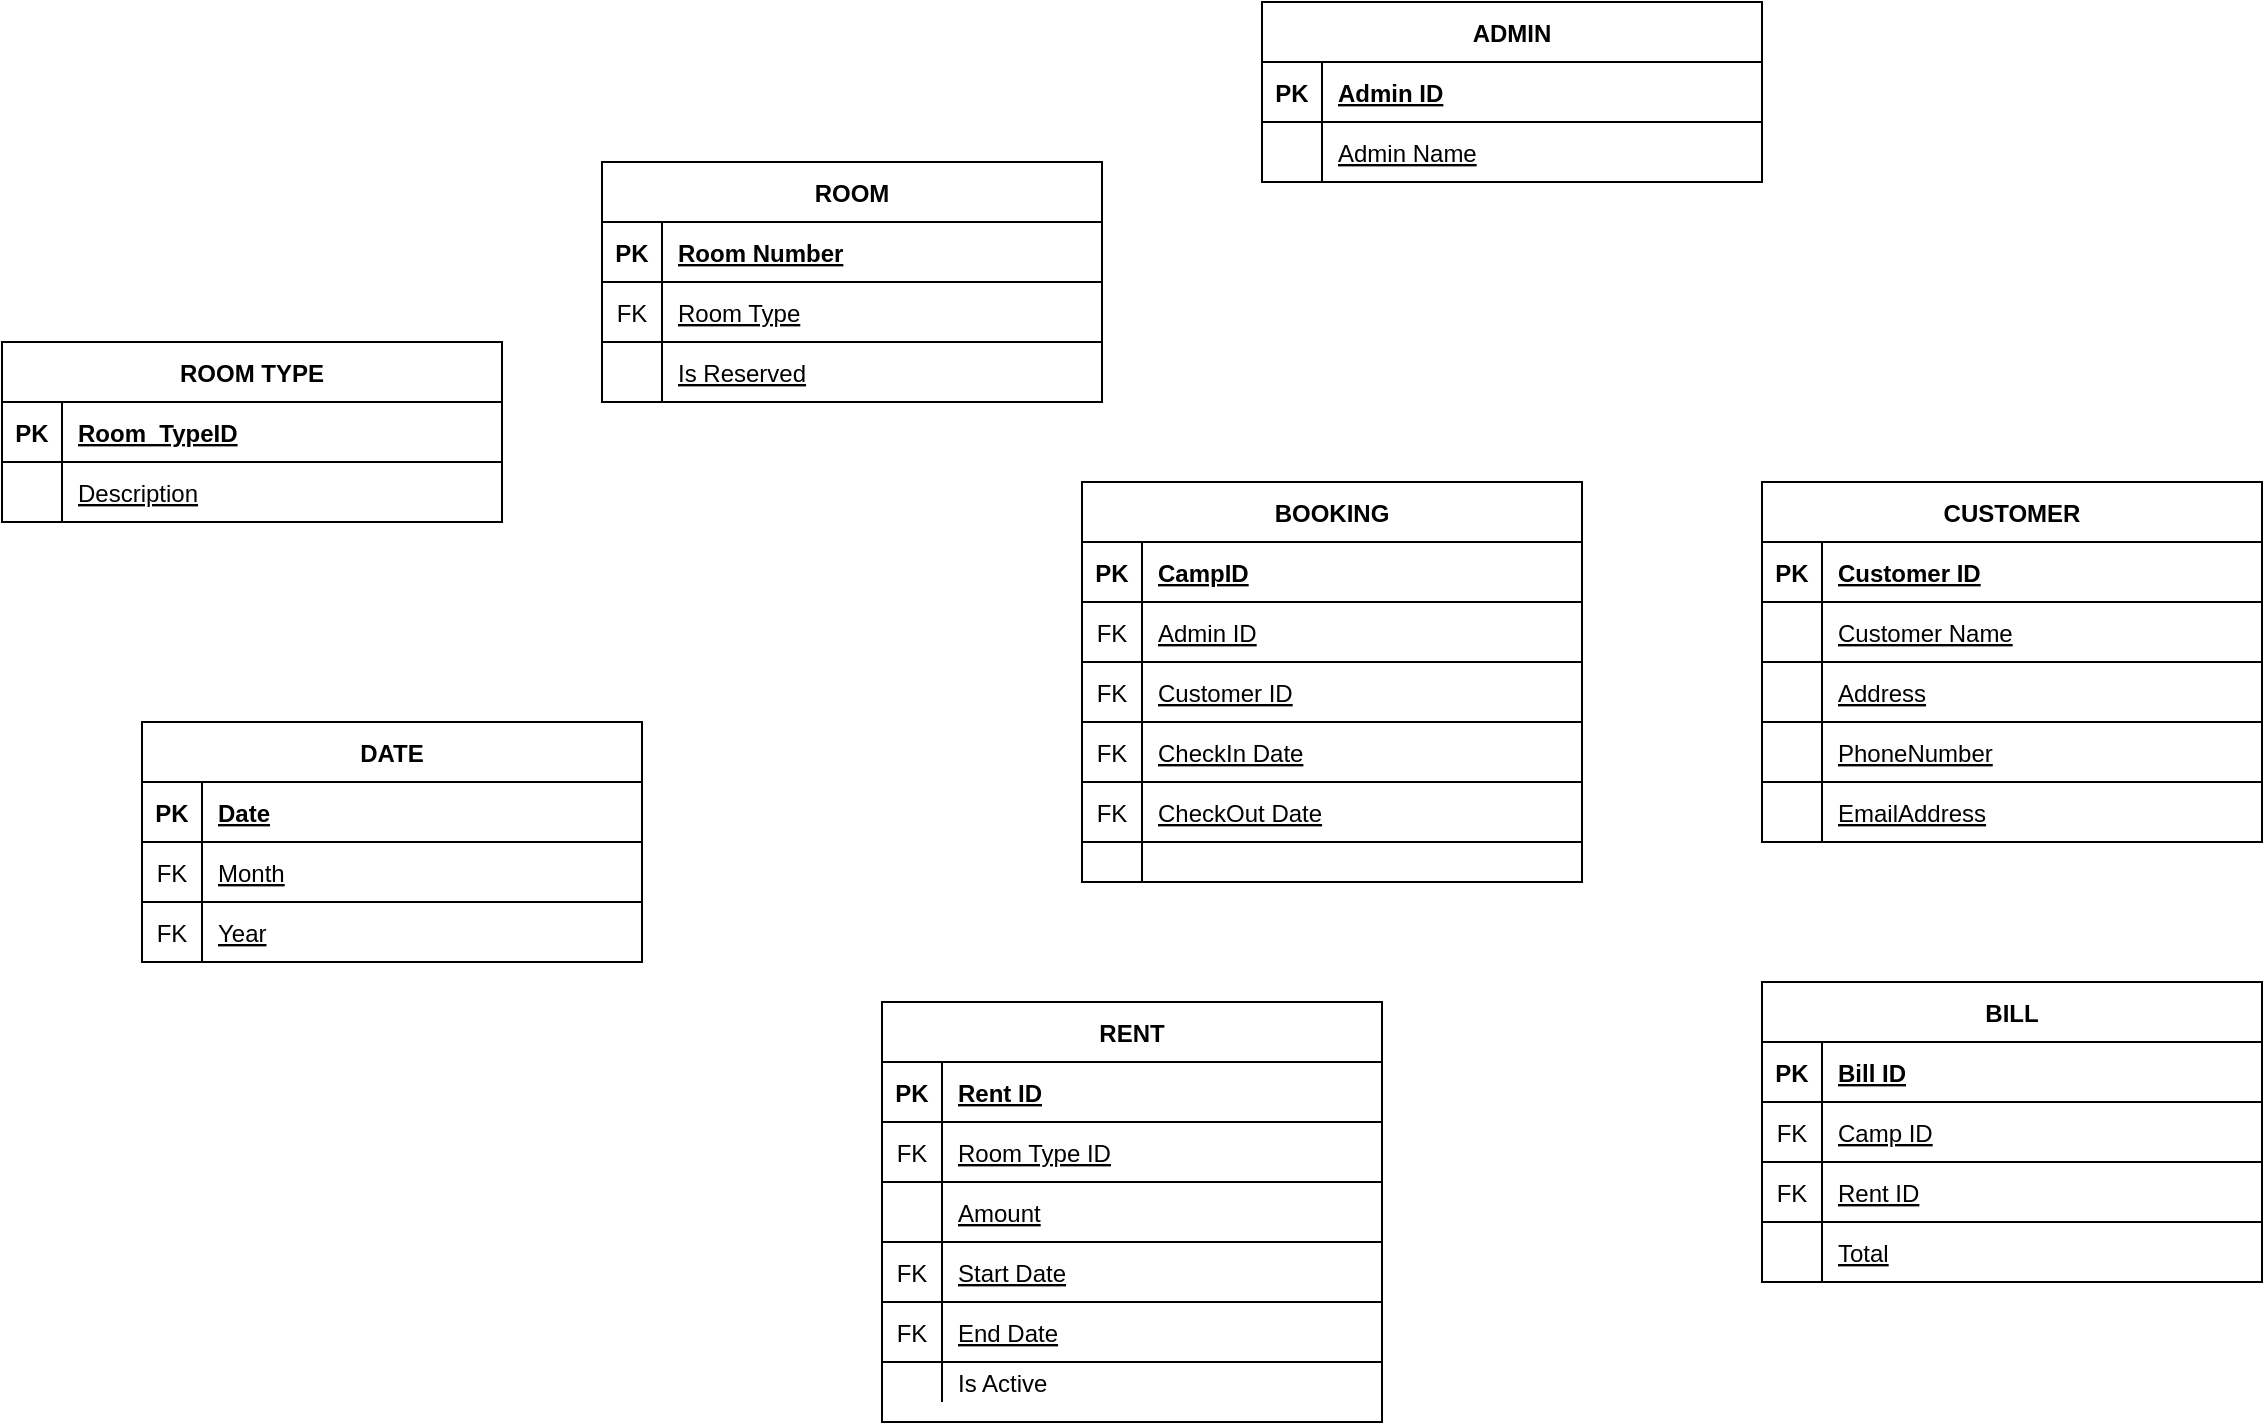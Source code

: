 <mxfile version="14.9.8" type="github">
  <diagram id="R2lEEEUBdFMjLlhIrx00" name="Page-1">
    <mxGraphModel dx="1357" dy="1771" grid="1" gridSize="10" guides="1" tooltips="1" connect="1" arrows="1" fold="1" page="1" pageScale="1" pageWidth="850" pageHeight="1100" math="0" shadow="0" extFonts="Permanent Marker^https://fonts.googleapis.com/css?family=Permanent+Marker">
      <root>
        <mxCell id="0" />
        <mxCell id="1" parent="0" />
        <mxCell id="C-vyLk0tnHw3VtMMgP7b-23" value="BOOKING" style="shape=table;startSize=30;container=1;collapsible=1;childLayout=tableLayout;fixedRows=1;rowLines=0;fontStyle=1;align=center;resizeLast=1;" parent="1" vertex="1">
          <mxGeometry x="190" y="-500" width="250" height="200" as="geometry" />
        </mxCell>
        <mxCell id="C-vyLk0tnHw3VtMMgP7b-24" value="" style="shape=partialRectangle;collapsible=0;dropTarget=0;pointerEvents=0;fillColor=none;points=[[0,0.5],[1,0.5]];portConstraint=eastwest;top=0;left=0;right=0;bottom=1;" parent="C-vyLk0tnHw3VtMMgP7b-23" vertex="1">
          <mxGeometry y="30" width="250" height="30" as="geometry" />
        </mxCell>
        <mxCell id="C-vyLk0tnHw3VtMMgP7b-25" value="PK" style="shape=partialRectangle;overflow=hidden;connectable=0;fillColor=none;top=0;left=0;bottom=0;right=0;fontStyle=1;" parent="C-vyLk0tnHw3VtMMgP7b-24" vertex="1">
          <mxGeometry width="30" height="30" as="geometry" />
        </mxCell>
        <mxCell id="C-vyLk0tnHw3VtMMgP7b-26" value="CampID" style="shape=partialRectangle;overflow=hidden;connectable=0;fillColor=none;top=0;left=0;bottom=0;right=0;align=left;spacingLeft=6;fontStyle=5;" parent="C-vyLk0tnHw3VtMMgP7b-24" vertex="1">
          <mxGeometry x="30" width="220" height="30" as="geometry" />
        </mxCell>
        <mxCell id="P4Pfxg6mVfLENpOahTxH-16" value="" style="shape=partialRectangle;collapsible=0;dropTarget=0;pointerEvents=0;fillColor=none;points=[[0,0.5],[1,0.5]];portConstraint=eastwest;top=0;left=0;right=0;bottom=1;" parent="C-vyLk0tnHw3VtMMgP7b-23" vertex="1">
          <mxGeometry y="60" width="250" height="30" as="geometry" />
        </mxCell>
        <mxCell id="P4Pfxg6mVfLENpOahTxH-17" value="FK" style="shape=partialRectangle;overflow=hidden;connectable=0;fillColor=none;top=0;left=0;bottom=0;right=0;fontStyle=0;" parent="P4Pfxg6mVfLENpOahTxH-16" vertex="1">
          <mxGeometry width="30" height="30" as="geometry" />
        </mxCell>
        <mxCell id="P4Pfxg6mVfLENpOahTxH-18" value="Admin ID" style="shape=partialRectangle;overflow=hidden;connectable=0;fillColor=none;top=0;left=0;bottom=0;right=0;align=left;spacingLeft=6;fontStyle=4;" parent="P4Pfxg6mVfLENpOahTxH-16" vertex="1">
          <mxGeometry x="30" width="220" height="30" as="geometry" />
        </mxCell>
        <mxCell id="P4Pfxg6mVfLENpOahTxH-19" value="" style="shape=partialRectangle;collapsible=0;dropTarget=0;pointerEvents=0;fillColor=none;points=[[0,0.5],[1,0.5]];portConstraint=eastwest;top=0;left=0;right=0;bottom=1;" parent="C-vyLk0tnHw3VtMMgP7b-23" vertex="1">
          <mxGeometry y="90" width="250" height="30" as="geometry" />
        </mxCell>
        <mxCell id="P4Pfxg6mVfLENpOahTxH-20" value="FK" style="shape=partialRectangle;overflow=hidden;connectable=0;fillColor=none;top=0;left=0;bottom=0;right=0;fontStyle=0;" parent="P4Pfxg6mVfLENpOahTxH-19" vertex="1">
          <mxGeometry width="30" height="30" as="geometry" />
        </mxCell>
        <mxCell id="P4Pfxg6mVfLENpOahTxH-21" value="Customer ID" style="shape=partialRectangle;overflow=hidden;connectable=0;fillColor=none;top=0;left=0;bottom=0;right=0;align=left;spacingLeft=6;fontStyle=4;" parent="P4Pfxg6mVfLENpOahTxH-19" vertex="1">
          <mxGeometry x="30" width="220" height="30" as="geometry" />
        </mxCell>
        <mxCell id="P4Pfxg6mVfLENpOahTxH-22" value="" style="shape=partialRectangle;collapsible=0;dropTarget=0;pointerEvents=0;fillColor=none;points=[[0,0.5],[1,0.5]];portConstraint=eastwest;top=0;left=0;right=0;bottom=1;" parent="C-vyLk0tnHw3VtMMgP7b-23" vertex="1">
          <mxGeometry y="120" width="250" height="30" as="geometry" />
        </mxCell>
        <mxCell id="P4Pfxg6mVfLENpOahTxH-23" value="FK" style="shape=partialRectangle;overflow=hidden;connectable=0;fillColor=none;top=0;left=0;bottom=0;right=0;fontStyle=0;" parent="P4Pfxg6mVfLENpOahTxH-22" vertex="1">
          <mxGeometry width="30" height="30" as="geometry" />
        </mxCell>
        <mxCell id="P4Pfxg6mVfLENpOahTxH-24" value="CheckIn Date" style="shape=partialRectangle;overflow=hidden;connectable=0;fillColor=none;top=0;left=0;bottom=0;right=0;align=left;spacingLeft=6;fontStyle=4;" parent="P4Pfxg6mVfLENpOahTxH-22" vertex="1">
          <mxGeometry x="30" width="220" height="30" as="geometry" />
        </mxCell>
        <mxCell id="P4Pfxg6mVfLENpOahTxH-25" value="" style="shape=partialRectangle;collapsible=0;dropTarget=0;pointerEvents=0;fillColor=none;points=[[0,0.5],[1,0.5]];portConstraint=eastwest;top=0;left=0;right=0;bottom=1;" parent="C-vyLk0tnHw3VtMMgP7b-23" vertex="1">
          <mxGeometry y="150" width="250" height="30" as="geometry" />
        </mxCell>
        <mxCell id="P4Pfxg6mVfLENpOahTxH-26" value="FK" style="shape=partialRectangle;overflow=hidden;connectable=0;fillColor=none;top=0;left=0;bottom=0;right=0;fontStyle=0;" parent="P4Pfxg6mVfLENpOahTxH-25" vertex="1">
          <mxGeometry width="30" height="30" as="geometry" />
        </mxCell>
        <mxCell id="P4Pfxg6mVfLENpOahTxH-27" value="CheckOut Date" style="shape=partialRectangle;overflow=hidden;connectable=0;fillColor=none;top=0;left=0;bottom=0;right=0;align=left;spacingLeft=6;fontStyle=4;" parent="P4Pfxg6mVfLENpOahTxH-25" vertex="1">
          <mxGeometry x="30" width="220" height="30" as="geometry" />
        </mxCell>
        <mxCell id="C-vyLk0tnHw3VtMMgP7b-27" value="" style="shape=partialRectangle;collapsible=0;dropTarget=0;pointerEvents=0;fillColor=none;points=[[0,0.5],[1,0.5]];portConstraint=eastwest;top=0;left=0;right=0;bottom=0;" parent="C-vyLk0tnHw3VtMMgP7b-23" vertex="1">
          <mxGeometry y="180" width="250" height="20" as="geometry" />
        </mxCell>
        <mxCell id="C-vyLk0tnHw3VtMMgP7b-28" value="" style="shape=partialRectangle;overflow=hidden;connectable=0;fillColor=none;top=0;left=0;bottom=0;right=0;" parent="C-vyLk0tnHw3VtMMgP7b-27" vertex="1">
          <mxGeometry width="30" height="20" as="geometry" />
        </mxCell>
        <mxCell id="C-vyLk0tnHw3VtMMgP7b-29" value="" style="shape=partialRectangle;overflow=hidden;connectable=0;fillColor=none;top=0;left=0;bottom=0;right=0;align=left;spacingLeft=6;" parent="C-vyLk0tnHw3VtMMgP7b-27" vertex="1">
          <mxGeometry x="30" width="220" height="20" as="geometry" />
        </mxCell>
        <mxCell id="P4Pfxg6mVfLENpOahTxH-29" value="ADMIN" style="shape=table;startSize=30;container=1;collapsible=1;childLayout=tableLayout;fixedRows=1;rowLines=0;fontStyle=1;align=center;resizeLast=1;" parent="1" vertex="1">
          <mxGeometry x="280" y="-740" width="250" height="90" as="geometry" />
        </mxCell>
        <mxCell id="P4Pfxg6mVfLENpOahTxH-30" value="" style="shape=partialRectangle;collapsible=0;dropTarget=0;pointerEvents=0;fillColor=none;points=[[0,0.5],[1,0.5]];portConstraint=eastwest;top=0;left=0;right=0;bottom=1;" parent="P4Pfxg6mVfLENpOahTxH-29" vertex="1">
          <mxGeometry y="30" width="250" height="30" as="geometry" />
        </mxCell>
        <mxCell id="P4Pfxg6mVfLENpOahTxH-31" value="PK" style="shape=partialRectangle;overflow=hidden;connectable=0;fillColor=none;top=0;left=0;bottom=0;right=0;fontStyle=1;" parent="P4Pfxg6mVfLENpOahTxH-30" vertex="1">
          <mxGeometry width="30" height="30" as="geometry" />
        </mxCell>
        <mxCell id="P4Pfxg6mVfLENpOahTxH-32" value="Admin ID" style="shape=partialRectangle;overflow=hidden;connectable=0;fillColor=none;top=0;left=0;bottom=0;right=0;align=left;spacingLeft=6;fontStyle=5;" parent="P4Pfxg6mVfLENpOahTxH-30" vertex="1">
          <mxGeometry x="30" width="220" height="30" as="geometry" />
        </mxCell>
        <mxCell id="P4Pfxg6mVfLENpOahTxH-33" value="" style="shape=partialRectangle;collapsible=0;dropTarget=0;pointerEvents=0;fillColor=none;points=[[0,0.5],[1,0.5]];portConstraint=eastwest;top=0;left=0;right=0;bottom=1;" parent="P4Pfxg6mVfLENpOahTxH-29" vertex="1">
          <mxGeometry y="60" width="250" height="30" as="geometry" />
        </mxCell>
        <mxCell id="P4Pfxg6mVfLENpOahTxH-34" value="" style="shape=partialRectangle;overflow=hidden;connectable=0;fillColor=none;top=0;left=0;bottom=0;right=0;fontStyle=0;" parent="P4Pfxg6mVfLENpOahTxH-33" vertex="1">
          <mxGeometry width="30" height="30" as="geometry" />
        </mxCell>
        <mxCell id="P4Pfxg6mVfLENpOahTxH-35" value="Admin Name" style="shape=partialRectangle;overflow=hidden;connectable=0;fillColor=none;top=0;left=0;bottom=0;right=0;align=left;spacingLeft=6;fontStyle=4;" parent="P4Pfxg6mVfLENpOahTxH-33" vertex="1">
          <mxGeometry x="30" width="220" height="30" as="geometry" />
        </mxCell>
        <mxCell id="P4Pfxg6mVfLENpOahTxH-48" value="CUSTOMER" style="shape=table;startSize=30;container=1;collapsible=1;childLayout=tableLayout;fixedRows=1;rowLines=0;fontStyle=1;align=center;resizeLast=1;" parent="1" vertex="1">
          <mxGeometry x="530" y="-500" width="250" height="180" as="geometry" />
        </mxCell>
        <mxCell id="P4Pfxg6mVfLENpOahTxH-49" value="" style="shape=partialRectangle;collapsible=0;dropTarget=0;pointerEvents=0;fillColor=none;points=[[0,0.5],[1,0.5]];portConstraint=eastwest;top=0;left=0;right=0;bottom=1;" parent="P4Pfxg6mVfLENpOahTxH-48" vertex="1">
          <mxGeometry y="30" width="250" height="30" as="geometry" />
        </mxCell>
        <mxCell id="P4Pfxg6mVfLENpOahTxH-50" value="PK" style="shape=partialRectangle;overflow=hidden;connectable=0;fillColor=none;top=0;left=0;bottom=0;right=0;fontStyle=1;" parent="P4Pfxg6mVfLENpOahTxH-49" vertex="1">
          <mxGeometry width="30" height="30" as="geometry" />
        </mxCell>
        <mxCell id="P4Pfxg6mVfLENpOahTxH-51" value="Customer ID" style="shape=partialRectangle;overflow=hidden;connectable=0;fillColor=none;top=0;left=0;bottom=0;right=0;align=left;spacingLeft=6;fontStyle=5;" parent="P4Pfxg6mVfLENpOahTxH-49" vertex="1">
          <mxGeometry x="30" width="220" height="30" as="geometry" />
        </mxCell>
        <mxCell id="P4Pfxg6mVfLENpOahTxH-52" value="" style="shape=partialRectangle;collapsible=0;dropTarget=0;pointerEvents=0;fillColor=none;points=[[0,0.5],[1,0.5]];portConstraint=eastwest;top=0;left=0;right=0;bottom=1;" parent="P4Pfxg6mVfLENpOahTxH-48" vertex="1">
          <mxGeometry y="60" width="250" height="30" as="geometry" />
        </mxCell>
        <mxCell id="P4Pfxg6mVfLENpOahTxH-53" value="" style="shape=partialRectangle;overflow=hidden;connectable=0;fillColor=none;top=0;left=0;bottom=0;right=0;fontStyle=0;" parent="P4Pfxg6mVfLENpOahTxH-52" vertex="1">
          <mxGeometry width="30" height="30" as="geometry" />
        </mxCell>
        <mxCell id="P4Pfxg6mVfLENpOahTxH-54" value="Customer Name" style="shape=partialRectangle;overflow=hidden;connectable=0;fillColor=none;top=0;left=0;bottom=0;right=0;align=left;spacingLeft=6;fontStyle=4;" parent="P4Pfxg6mVfLENpOahTxH-52" vertex="1">
          <mxGeometry x="30" width="220" height="30" as="geometry" />
        </mxCell>
        <mxCell id="qDM2UhSKlUh9qkAbrQEk-1" value="" style="shape=partialRectangle;collapsible=0;dropTarget=0;pointerEvents=0;fillColor=none;points=[[0,0.5],[1,0.5]];portConstraint=eastwest;top=0;left=0;right=0;bottom=1;" vertex="1" parent="P4Pfxg6mVfLENpOahTxH-48">
          <mxGeometry y="90" width="250" height="30" as="geometry" />
        </mxCell>
        <mxCell id="qDM2UhSKlUh9qkAbrQEk-2" value="" style="shape=partialRectangle;overflow=hidden;connectable=0;fillColor=none;top=0;left=0;bottom=0;right=0;fontStyle=0;" vertex="1" parent="qDM2UhSKlUh9qkAbrQEk-1">
          <mxGeometry width="30" height="30" as="geometry" />
        </mxCell>
        <mxCell id="qDM2UhSKlUh9qkAbrQEk-3" value="Address" style="shape=partialRectangle;overflow=hidden;connectable=0;fillColor=none;top=0;left=0;bottom=0;right=0;align=left;spacingLeft=6;fontStyle=4;" vertex="1" parent="qDM2UhSKlUh9qkAbrQEk-1">
          <mxGeometry x="30" width="220" height="30" as="geometry" />
        </mxCell>
        <mxCell id="qDM2UhSKlUh9qkAbrQEk-4" value="" style="shape=partialRectangle;collapsible=0;dropTarget=0;pointerEvents=0;fillColor=none;points=[[0,0.5],[1,0.5]];portConstraint=eastwest;top=0;left=0;right=0;bottom=1;" vertex="1" parent="P4Pfxg6mVfLENpOahTxH-48">
          <mxGeometry y="120" width="250" height="30" as="geometry" />
        </mxCell>
        <mxCell id="qDM2UhSKlUh9qkAbrQEk-5" value="" style="shape=partialRectangle;overflow=hidden;connectable=0;fillColor=none;top=0;left=0;bottom=0;right=0;fontStyle=0;" vertex="1" parent="qDM2UhSKlUh9qkAbrQEk-4">
          <mxGeometry width="30" height="30" as="geometry" />
        </mxCell>
        <mxCell id="qDM2UhSKlUh9qkAbrQEk-6" value="PhoneNumber" style="shape=partialRectangle;overflow=hidden;connectable=0;fillColor=none;top=0;left=0;bottom=0;right=0;align=left;spacingLeft=6;fontStyle=4;" vertex="1" parent="qDM2UhSKlUh9qkAbrQEk-4">
          <mxGeometry x="30" width="220" height="30" as="geometry" />
        </mxCell>
        <mxCell id="qDM2UhSKlUh9qkAbrQEk-7" value="" style="shape=partialRectangle;collapsible=0;dropTarget=0;pointerEvents=0;fillColor=none;points=[[0,0.5],[1,0.5]];portConstraint=eastwest;top=0;left=0;right=0;bottom=1;" vertex="1" parent="P4Pfxg6mVfLENpOahTxH-48">
          <mxGeometry y="150" width="250" height="30" as="geometry" />
        </mxCell>
        <mxCell id="qDM2UhSKlUh9qkAbrQEk-8" value="" style="shape=partialRectangle;overflow=hidden;connectable=0;fillColor=none;top=0;left=0;bottom=0;right=0;fontStyle=0;" vertex="1" parent="qDM2UhSKlUh9qkAbrQEk-7">
          <mxGeometry width="30" height="30" as="geometry" />
        </mxCell>
        <mxCell id="qDM2UhSKlUh9qkAbrQEk-9" value="EmailAddress" style="shape=partialRectangle;overflow=hidden;connectable=0;fillColor=none;top=0;left=0;bottom=0;right=0;align=left;spacingLeft=6;fontStyle=4;" vertex="1" parent="qDM2UhSKlUh9qkAbrQEk-7">
          <mxGeometry x="30" width="220" height="30" as="geometry" />
        </mxCell>
        <mxCell id="P4Pfxg6mVfLENpOahTxH-55" value="BILL" style="shape=table;startSize=30;container=1;collapsible=1;childLayout=tableLayout;fixedRows=1;rowLines=0;fontStyle=1;align=center;resizeLast=1;" parent="1" vertex="1">
          <mxGeometry x="530" y="-250" width="250" height="150" as="geometry" />
        </mxCell>
        <mxCell id="P4Pfxg6mVfLENpOahTxH-56" value="" style="shape=partialRectangle;collapsible=0;dropTarget=0;pointerEvents=0;fillColor=none;points=[[0,0.5],[1,0.5]];portConstraint=eastwest;top=0;left=0;right=0;bottom=1;" parent="P4Pfxg6mVfLENpOahTxH-55" vertex="1">
          <mxGeometry y="30" width="250" height="30" as="geometry" />
        </mxCell>
        <mxCell id="P4Pfxg6mVfLENpOahTxH-57" value="PK" style="shape=partialRectangle;overflow=hidden;connectable=0;fillColor=none;top=0;left=0;bottom=0;right=0;fontStyle=1;" parent="P4Pfxg6mVfLENpOahTxH-56" vertex="1">
          <mxGeometry width="30" height="30" as="geometry" />
        </mxCell>
        <mxCell id="P4Pfxg6mVfLENpOahTxH-58" value="Bill ID" style="shape=partialRectangle;overflow=hidden;connectable=0;fillColor=none;top=0;left=0;bottom=0;right=0;align=left;spacingLeft=6;fontStyle=5;" parent="P4Pfxg6mVfLENpOahTxH-56" vertex="1">
          <mxGeometry x="30" width="220" height="30" as="geometry" />
        </mxCell>
        <mxCell id="P4Pfxg6mVfLENpOahTxH-59" value="" style="shape=partialRectangle;collapsible=0;dropTarget=0;pointerEvents=0;fillColor=none;points=[[0,0.5],[1,0.5]];portConstraint=eastwest;top=0;left=0;right=0;bottom=1;" parent="P4Pfxg6mVfLENpOahTxH-55" vertex="1">
          <mxGeometry y="60" width="250" height="30" as="geometry" />
        </mxCell>
        <mxCell id="P4Pfxg6mVfLENpOahTxH-60" value="FK" style="shape=partialRectangle;overflow=hidden;connectable=0;fillColor=none;top=0;left=0;bottom=0;right=0;fontStyle=0;" parent="P4Pfxg6mVfLENpOahTxH-59" vertex="1">
          <mxGeometry width="30" height="30" as="geometry" />
        </mxCell>
        <mxCell id="P4Pfxg6mVfLENpOahTxH-61" value="Camp ID" style="shape=partialRectangle;overflow=hidden;connectable=0;fillColor=none;top=0;left=0;bottom=0;right=0;align=left;spacingLeft=6;fontStyle=4;" parent="P4Pfxg6mVfLENpOahTxH-59" vertex="1">
          <mxGeometry x="30" width="220" height="30" as="geometry" />
        </mxCell>
        <mxCell id="P4Pfxg6mVfLENpOahTxH-62" value="" style="shape=partialRectangle;collapsible=0;dropTarget=0;pointerEvents=0;fillColor=none;points=[[0,0.5],[1,0.5]];portConstraint=eastwest;top=0;left=0;right=0;bottom=1;" parent="P4Pfxg6mVfLENpOahTxH-55" vertex="1">
          <mxGeometry y="90" width="250" height="30" as="geometry" />
        </mxCell>
        <mxCell id="P4Pfxg6mVfLENpOahTxH-63" value="FK" style="shape=partialRectangle;overflow=hidden;connectable=0;fillColor=none;top=0;left=0;bottom=0;right=0;fontStyle=0;" parent="P4Pfxg6mVfLENpOahTxH-62" vertex="1">
          <mxGeometry width="30" height="30" as="geometry" />
        </mxCell>
        <mxCell id="P4Pfxg6mVfLENpOahTxH-64" value="Rent ID" style="shape=partialRectangle;overflow=hidden;connectable=0;fillColor=none;top=0;left=0;bottom=0;right=0;align=left;spacingLeft=6;fontStyle=4;" parent="P4Pfxg6mVfLENpOahTxH-62" vertex="1">
          <mxGeometry x="30" width="220" height="30" as="geometry" />
        </mxCell>
        <mxCell id="P4Pfxg6mVfLENpOahTxH-65" value="" style="shape=partialRectangle;collapsible=0;dropTarget=0;pointerEvents=0;fillColor=none;points=[[0,0.5],[1,0.5]];portConstraint=eastwest;top=0;left=0;right=0;bottom=1;" parent="P4Pfxg6mVfLENpOahTxH-55" vertex="1">
          <mxGeometry y="120" width="250" height="30" as="geometry" />
        </mxCell>
        <mxCell id="P4Pfxg6mVfLENpOahTxH-66" value="" style="shape=partialRectangle;overflow=hidden;connectable=0;fillColor=none;top=0;left=0;bottom=0;right=0;fontStyle=0;" parent="P4Pfxg6mVfLENpOahTxH-65" vertex="1">
          <mxGeometry width="30" height="30" as="geometry" />
        </mxCell>
        <mxCell id="P4Pfxg6mVfLENpOahTxH-67" value="Total" style="shape=partialRectangle;overflow=hidden;connectable=0;fillColor=none;top=0;left=0;bottom=0;right=0;align=left;spacingLeft=6;fontStyle=4;" parent="P4Pfxg6mVfLENpOahTxH-65" vertex="1">
          <mxGeometry x="30" width="220" height="30" as="geometry" />
        </mxCell>
        <mxCell id="P4Pfxg6mVfLENpOahTxH-74" value="RENT" style="shape=table;startSize=30;container=1;collapsible=1;childLayout=tableLayout;fixedRows=1;rowLines=0;fontStyle=1;align=center;resizeLast=1;" parent="1" vertex="1">
          <mxGeometry x="90" y="-240" width="250" height="210" as="geometry" />
        </mxCell>
        <mxCell id="P4Pfxg6mVfLENpOahTxH-75" value="" style="shape=partialRectangle;collapsible=0;dropTarget=0;pointerEvents=0;fillColor=none;points=[[0,0.5],[1,0.5]];portConstraint=eastwest;top=0;left=0;right=0;bottom=1;" parent="P4Pfxg6mVfLENpOahTxH-74" vertex="1">
          <mxGeometry y="30" width="250" height="30" as="geometry" />
        </mxCell>
        <mxCell id="P4Pfxg6mVfLENpOahTxH-76" value="PK" style="shape=partialRectangle;overflow=hidden;connectable=0;fillColor=none;top=0;left=0;bottom=0;right=0;fontStyle=1;" parent="P4Pfxg6mVfLENpOahTxH-75" vertex="1">
          <mxGeometry width="30" height="30" as="geometry" />
        </mxCell>
        <mxCell id="P4Pfxg6mVfLENpOahTxH-77" value="Rent ID" style="shape=partialRectangle;overflow=hidden;connectable=0;fillColor=none;top=0;left=0;bottom=0;right=0;align=left;spacingLeft=6;fontStyle=5;" parent="P4Pfxg6mVfLENpOahTxH-75" vertex="1">
          <mxGeometry x="30" width="220" height="30" as="geometry" />
        </mxCell>
        <mxCell id="P4Pfxg6mVfLENpOahTxH-78" value="" style="shape=partialRectangle;collapsible=0;dropTarget=0;pointerEvents=0;fillColor=none;points=[[0,0.5],[1,0.5]];portConstraint=eastwest;top=0;left=0;right=0;bottom=1;" parent="P4Pfxg6mVfLENpOahTxH-74" vertex="1">
          <mxGeometry y="60" width="250" height="30" as="geometry" />
        </mxCell>
        <mxCell id="P4Pfxg6mVfLENpOahTxH-79" value="FK" style="shape=partialRectangle;overflow=hidden;connectable=0;fillColor=none;top=0;left=0;bottom=0;right=0;fontStyle=0;" parent="P4Pfxg6mVfLENpOahTxH-78" vertex="1">
          <mxGeometry width="30" height="30" as="geometry" />
        </mxCell>
        <mxCell id="P4Pfxg6mVfLENpOahTxH-80" value="Room Type ID" style="shape=partialRectangle;overflow=hidden;connectable=0;fillColor=none;top=0;left=0;bottom=0;right=0;align=left;spacingLeft=6;fontStyle=4;" parent="P4Pfxg6mVfLENpOahTxH-78" vertex="1">
          <mxGeometry x="30" width="220" height="30" as="geometry" />
        </mxCell>
        <mxCell id="P4Pfxg6mVfLENpOahTxH-81" value="" style="shape=partialRectangle;collapsible=0;dropTarget=0;pointerEvents=0;fillColor=none;points=[[0,0.5],[1,0.5]];portConstraint=eastwest;top=0;left=0;right=0;bottom=1;" parent="P4Pfxg6mVfLENpOahTxH-74" vertex="1">
          <mxGeometry y="90" width="250" height="30" as="geometry" />
        </mxCell>
        <mxCell id="P4Pfxg6mVfLENpOahTxH-82" value="" style="shape=partialRectangle;overflow=hidden;connectable=0;fillColor=none;top=0;left=0;bottom=0;right=0;fontStyle=0;" parent="P4Pfxg6mVfLENpOahTxH-81" vertex="1">
          <mxGeometry width="30" height="30" as="geometry" />
        </mxCell>
        <mxCell id="P4Pfxg6mVfLENpOahTxH-83" value="Amount" style="shape=partialRectangle;overflow=hidden;connectable=0;fillColor=none;top=0;left=0;bottom=0;right=0;align=left;spacingLeft=6;fontStyle=4;" parent="P4Pfxg6mVfLENpOahTxH-81" vertex="1">
          <mxGeometry x="30" width="220" height="30" as="geometry" />
        </mxCell>
        <mxCell id="P4Pfxg6mVfLENpOahTxH-84" value="" style="shape=partialRectangle;collapsible=0;dropTarget=0;pointerEvents=0;fillColor=none;points=[[0,0.5],[1,0.5]];portConstraint=eastwest;top=0;left=0;right=0;bottom=1;" parent="P4Pfxg6mVfLENpOahTxH-74" vertex="1">
          <mxGeometry y="120" width="250" height="30" as="geometry" />
        </mxCell>
        <mxCell id="P4Pfxg6mVfLENpOahTxH-85" value="FK" style="shape=partialRectangle;overflow=hidden;connectable=0;fillColor=none;top=0;left=0;bottom=0;right=0;fontStyle=0;" parent="P4Pfxg6mVfLENpOahTxH-84" vertex="1">
          <mxGeometry width="30" height="30" as="geometry" />
        </mxCell>
        <mxCell id="P4Pfxg6mVfLENpOahTxH-86" value="Start Date" style="shape=partialRectangle;overflow=hidden;connectable=0;fillColor=none;top=0;left=0;bottom=0;right=0;align=left;spacingLeft=6;fontStyle=4;" parent="P4Pfxg6mVfLENpOahTxH-84" vertex="1">
          <mxGeometry x="30" width="220" height="30" as="geometry" />
        </mxCell>
        <mxCell id="P4Pfxg6mVfLENpOahTxH-87" value="" style="shape=partialRectangle;collapsible=0;dropTarget=0;pointerEvents=0;fillColor=none;points=[[0,0.5],[1,0.5]];portConstraint=eastwest;top=0;left=0;right=0;bottom=1;" parent="P4Pfxg6mVfLENpOahTxH-74" vertex="1">
          <mxGeometry y="150" width="250" height="30" as="geometry" />
        </mxCell>
        <mxCell id="P4Pfxg6mVfLENpOahTxH-88" value="FK" style="shape=partialRectangle;overflow=hidden;connectable=0;fillColor=none;top=0;left=0;bottom=0;right=0;fontStyle=0;" parent="P4Pfxg6mVfLENpOahTxH-87" vertex="1">
          <mxGeometry width="30" height="30" as="geometry" />
        </mxCell>
        <mxCell id="P4Pfxg6mVfLENpOahTxH-89" value="End Date" style="shape=partialRectangle;overflow=hidden;connectable=0;fillColor=none;top=0;left=0;bottom=0;right=0;align=left;spacingLeft=6;fontStyle=4;" parent="P4Pfxg6mVfLENpOahTxH-87" vertex="1">
          <mxGeometry x="30" width="220" height="30" as="geometry" />
        </mxCell>
        <mxCell id="P4Pfxg6mVfLENpOahTxH-90" value="" style="shape=partialRectangle;collapsible=0;dropTarget=0;pointerEvents=0;fillColor=none;points=[[0,0.5],[1,0.5]];portConstraint=eastwest;top=0;left=0;right=0;bottom=0;" parent="P4Pfxg6mVfLENpOahTxH-74" vertex="1">
          <mxGeometry y="180" width="250" height="20" as="geometry" />
        </mxCell>
        <mxCell id="P4Pfxg6mVfLENpOahTxH-91" value="" style="shape=partialRectangle;overflow=hidden;connectable=0;fillColor=none;top=0;left=0;bottom=0;right=0;" parent="P4Pfxg6mVfLENpOahTxH-90" vertex="1">
          <mxGeometry width="30" height="20" as="geometry" />
        </mxCell>
        <mxCell id="P4Pfxg6mVfLENpOahTxH-92" value="Is Active" style="shape=partialRectangle;overflow=hidden;connectable=0;fillColor=none;top=0;left=0;bottom=0;right=0;align=left;spacingLeft=6;" parent="P4Pfxg6mVfLENpOahTxH-90" vertex="1">
          <mxGeometry x="30" width="220" height="20" as="geometry" />
        </mxCell>
        <mxCell id="P4Pfxg6mVfLENpOahTxH-94" value="DATE" style="shape=table;startSize=30;container=1;collapsible=1;childLayout=tableLayout;fixedRows=1;rowLines=0;fontStyle=1;align=center;resizeLast=1;" parent="1" vertex="1">
          <mxGeometry x="-280" y="-380" width="250" height="120" as="geometry" />
        </mxCell>
        <mxCell id="P4Pfxg6mVfLENpOahTxH-95" value="" style="shape=partialRectangle;collapsible=0;dropTarget=0;pointerEvents=0;fillColor=none;points=[[0,0.5],[1,0.5]];portConstraint=eastwest;top=0;left=0;right=0;bottom=1;" parent="P4Pfxg6mVfLENpOahTxH-94" vertex="1">
          <mxGeometry y="30" width="250" height="30" as="geometry" />
        </mxCell>
        <mxCell id="P4Pfxg6mVfLENpOahTxH-96" value="PK" style="shape=partialRectangle;overflow=hidden;connectable=0;fillColor=none;top=0;left=0;bottom=0;right=0;fontStyle=1;" parent="P4Pfxg6mVfLENpOahTxH-95" vertex="1">
          <mxGeometry width="30" height="30" as="geometry" />
        </mxCell>
        <mxCell id="P4Pfxg6mVfLENpOahTxH-97" value="Date" style="shape=partialRectangle;overflow=hidden;connectable=0;fillColor=none;top=0;left=0;bottom=0;right=0;align=left;spacingLeft=6;fontStyle=5;" parent="P4Pfxg6mVfLENpOahTxH-95" vertex="1">
          <mxGeometry x="30" width="220" height="30" as="geometry" />
        </mxCell>
        <mxCell id="P4Pfxg6mVfLENpOahTxH-98" value="" style="shape=partialRectangle;collapsible=0;dropTarget=0;pointerEvents=0;fillColor=none;points=[[0,0.5],[1,0.5]];portConstraint=eastwest;top=0;left=0;right=0;bottom=1;" parent="P4Pfxg6mVfLENpOahTxH-94" vertex="1">
          <mxGeometry y="60" width="250" height="30" as="geometry" />
        </mxCell>
        <mxCell id="P4Pfxg6mVfLENpOahTxH-99" value="FK" style="shape=partialRectangle;overflow=hidden;connectable=0;fillColor=none;top=0;left=0;bottom=0;right=0;fontStyle=0;" parent="P4Pfxg6mVfLENpOahTxH-98" vertex="1">
          <mxGeometry width="30" height="30" as="geometry" />
        </mxCell>
        <mxCell id="P4Pfxg6mVfLENpOahTxH-100" value="Month" style="shape=partialRectangle;overflow=hidden;connectable=0;fillColor=none;top=0;left=0;bottom=0;right=0;align=left;spacingLeft=6;fontStyle=4;" parent="P4Pfxg6mVfLENpOahTxH-98" vertex="1">
          <mxGeometry x="30" width="220" height="30" as="geometry" />
        </mxCell>
        <mxCell id="P4Pfxg6mVfLENpOahTxH-101" value="" style="shape=partialRectangle;collapsible=0;dropTarget=0;pointerEvents=0;fillColor=none;points=[[0,0.5],[1,0.5]];portConstraint=eastwest;top=0;left=0;right=0;bottom=1;" parent="P4Pfxg6mVfLENpOahTxH-94" vertex="1">
          <mxGeometry y="90" width="250" height="30" as="geometry" />
        </mxCell>
        <mxCell id="P4Pfxg6mVfLENpOahTxH-102" value="FK" style="shape=partialRectangle;overflow=hidden;connectable=0;fillColor=none;top=0;left=0;bottom=0;right=0;fontStyle=0;" parent="P4Pfxg6mVfLENpOahTxH-101" vertex="1">
          <mxGeometry width="30" height="30" as="geometry" />
        </mxCell>
        <mxCell id="P4Pfxg6mVfLENpOahTxH-103" value="Year" style="shape=partialRectangle;overflow=hidden;connectable=0;fillColor=none;top=0;left=0;bottom=0;right=0;align=left;spacingLeft=6;fontStyle=4;" parent="P4Pfxg6mVfLENpOahTxH-101" vertex="1">
          <mxGeometry x="30" width="220" height="30" as="geometry" />
        </mxCell>
        <mxCell id="P4Pfxg6mVfLENpOahTxH-107" value="ROOM TYPE" style="shape=table;startSize=30;container=1;collapsible=1;childLayout=tableLayout;fixedRows=1;rowLines=0;fontStyle=1;align=center;resizeLast=1;" parent="1" vertex="1">
          <mxGeometry x="-350" y="-570" width="250" height="90" as="geometry" />
        </mxCell>
        <mxCell id="P4Pfxg6mVfLENpOahTxH-108" value="" style="shape=partialRectangle;collapsible=0;dropTarget=0;pointerEvents=0;fillColor=none;points=[[0,0.5],[1,0.5]];portConstraint=eastwest;top=0;left=0;right=0;bottom=1;" parent="P4Pfxg6mVfLENpOahTxH-107" vertex="1">
          <mxGeometry y="30" width="250" height="30" as="geometry" />
        </mxCell>
        <mxCell id="P4Pfxg6mVfLENpOahTxH-109" value="PK" style="shape=partialRectangle;overflow=hidden;connectable=0;fillColor=none;top=0;left=0;bottom=0;right=0;fontStyle=1;" parent="P4Pfxg6mVfLENpOahTxH-108" vertex="1">
          <mxGeometry width="30" height="30" as="geometry" />
        </mxCell>
        <mxCell id="P4Pfxg6mVfLENpOahTxH-110" value="Room_TypeID" style="shape=partialRectangle;overflow=hidden;connectable=0;fillColor=none;top=0;left=0;bottom=0;right=0;align=left;spacingLeft=6;fontStyle=5;" parent="P4Pfxg6mVfLENpOahTxH-108" vertex="1">
          <mxGeometry x="30" width="220" height="30" as="geometry" />
        </mxCell>
        <mxCell id="P4Pfxg6mVfLENpOahTxH-111" value="" style="shape=partialRectangle;collapsible=0;dropTarget=0;pointerEvents=0;fillColor=none;points=[[0,0.5],[1,0.5]];portConstraint=eastwest;top=0;left=0;right=0;bottom=1;" parent="P4Pfxg6mVfLENpOahTxH-107" vertex="1">
          <mxGeometry y="60" width="250" height="30" as="geometry" />
        </mxCell>
        <mxCell id="P4Pfxg6mVfLENpOahTxH-112" value="" style="shape=partialRectangle;overflow=hidden;connectable=0;fillColor=none;top=0;left=0;bottom=0;right=0;fontStyle=0;" parent="P4Pfxg6mVfLENpOahTxH-111" vertex="1">
          <mxGeometry width="30" height="30" as="geometry" />
        </mxCell>
        <mxCell id="P4Pfxg6mVfLENpOahTxH-113" value="Description" style="shape=partialRectangle;overflow=hidden;connectable=0;fillColor=none;top=0;left=0;bottom=0;right=0;align=left;spacingLeft=6;fontStyle=4;" parent="P4Pfxg6mVfLENpOahTxH-111" vertex="1">
          <mxGeometry x="30" width="220" height="30" as="geometry" />
        </mxCell>
        <mxCell id="P4Pfxg6mVfLENpOahTxH-117" value="ROOM" style="shape=table;startSize=30;container=1;collapsible=1;childLayout=tableLayout;fixedRows=1;rowLines=0;fontStyle=1;align=center;resizeLast=1;" parent="1" vertex="1">
          <mxGeometry x="-50" y="-660" width="250" height="120" as="geometry" />
        </mxCell>
        <mxCell id="P4Pfxg6mVfLENpOahTxH-118" value="" style="shape=partialRectangle;collapsible=0;dropTarget=0;pointerEvents=0;fillColor=none;points=[[0,0.5],[1,0.5]];portConstraint=eastwest;top=0;left=0;right=0;bottom=1;" parent="P4Pfxg6mVfLENpOahTxH-117" vertex="1">
          <mxGeometry y="30" width="250" height="30" as="geometry" />
        </mxCell>
        <mxCell id="P4Pfxg6mVfLENpOahTxH-119" value="PK" style="shape=partialRectangle;overflow=hidden;connectable=0;fillColor=none;top=0;left=0;bottom=0;right=0;fontStyle=1;" parent="P4Pfxg6mVfLENpOahTxH-118" vertex="1">
          <mxGeometry width="30" height="30" as="geometry" />
        </mxCell>
        <mxCell id="P4Pfxg6mVfLENpOahTxH-120" value="Room Number" style="shape=partialRectangle;overflow=hidden;connectable=0;fillColor=none;top=0;left=0;bottom=0;right=0;align=left;spacingLeft=6;fontStyle=5;" parent="P4Pfxg6mVfLENpOahTxH-118" vertex="1">
          <mxGeometry x="30" width="220" height="30" as="geometry" />
        </mxCell>
        <mxCell id="P4Pfxg6mVfLENpOahTxH-121" value="" style="shape=partialRectangle;collapsible=0;dropTarget=0;pointerEvents=0;fillColor=none;points=[[0,0.5],[1,0.5]];portConstraint=eastwest;top=0;left=0;right=0;bottom=1;" parent="P4Pfxg6mVfLENpOahTxH-117" vertex="1">
          <mxGeometry y="60" width="250" height="30" as="geometry" />
        </mxCell>
        <mxCell id="P4Pfxg6mVfLENpOahTxH-122" value="FK" style="shape=partialRectangle;overflow=hidden;connectable=0;fillColor=none;top=0;left=0;bottom=0;right=0;fontStyle=0;" parent="P4Pfxg6mVfLENpOahTxH-121" vertex="1">
          <mxGeometry width="30" height="30" as="geometry" />
        </mxCell>
        <mxCell id="P4Pfxg6mVfLENpOahTxH-123" value="Room Type" style="shape=partialRectangle;overflow=hidden;connectable=0;fillColor=none;top=0;left=0;bottom=0;right=0;align=left;spacingLeft=6;fontStyle=4;" parent="P4Pfxg6mVfLENpOahTxH-121" vertex="1">
          <mxGeometry x="30" width="220" height="30" as="geometry" />
        </mxCell>
        <mxCell id="P4Pfxg6mVfLENpOahTxH-124" value="" style="shape=partialRectangle;collapsible=0;dropTarget=0;pointerEvents=0;fillColor=none;points=[[0,0.5],[1,0.5]];portConstraint=eastwest;top=0;left=0;right=0;bottom=1;" parent="P4Pfxg6mVfLENpOahTxH-117" vertex="1">
          <mxGeometry y="90" width="250" height="30" as="geometry" />
        </mxCell>
        <mxCell id="P4Pfxg6mVfLENpOahTxH-125" value="" style="shape=partialRectangle;overflow=hidden;connectable=0;fillColor=none;top=0;left=0;bottom=0;right=0;fontStyle=0;" parent="P4Pfxg6mVfLENpOahTxH-124" vertex="1">
          <mxGeometry width="30" height="30" as="geometry" />
        </mxCell>
        <mxCell id="P4Pfxg6mVfLENpOahTxH-126" value="Is Reserved" style="shape=partialRectangle;overflow=hidden;connectable=0;fillColor=none;top=0;left=0;bottom=0;right=0;align=left;spacingLeft=6;fontStyle=4;" parent="P4Pfxg6mVfLENpOahTxH-124" vertex="1">
          <mxGeometry x="30" width="220" height="30" as="geometry" />
        </mxCell>
      </root>
    </mxGraphModel>
  </diagram>
</mxfile>
